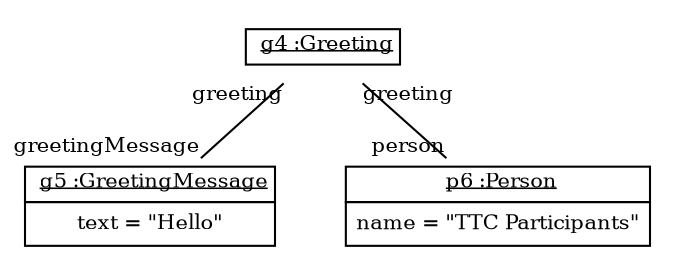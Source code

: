 graph ObjectDiagram {
   node [shape = none, fontsize = 10];
   edge [fontsize = 10];

g4 [label=<<table border='0' cellborder='1' cellspacing='0'> <tr> <td> <u>g4 :Greeting</u></td></tr></table>>];
g5 [label=<<table border='0' cellborder='1' cellspacing='0'> <tr> <td> <u>g5 :GreetingMessage</u></td></tr><tr><td><table border='0' cellborder='0' cellspacing='0'><tr><td>text = "Hello"</td></tr></table></td></tr></table>>];
p6 [label=<<table border='0' cellborder='1' cellspacing='0'> <tr> <td> <u>p6 :Person</u></td></tr><tr><td><table border='0' cellborder='0' cellspacing='0'><tr><td>name = "TTC Participants"</td></tr></table></td></tr></table>>];

g4 -- g5 [headlabel = "greetingMessage" taillabel = "greeting"];
g4 -- p6 [headlabel = "person" taillabel = "greeting"];
}
